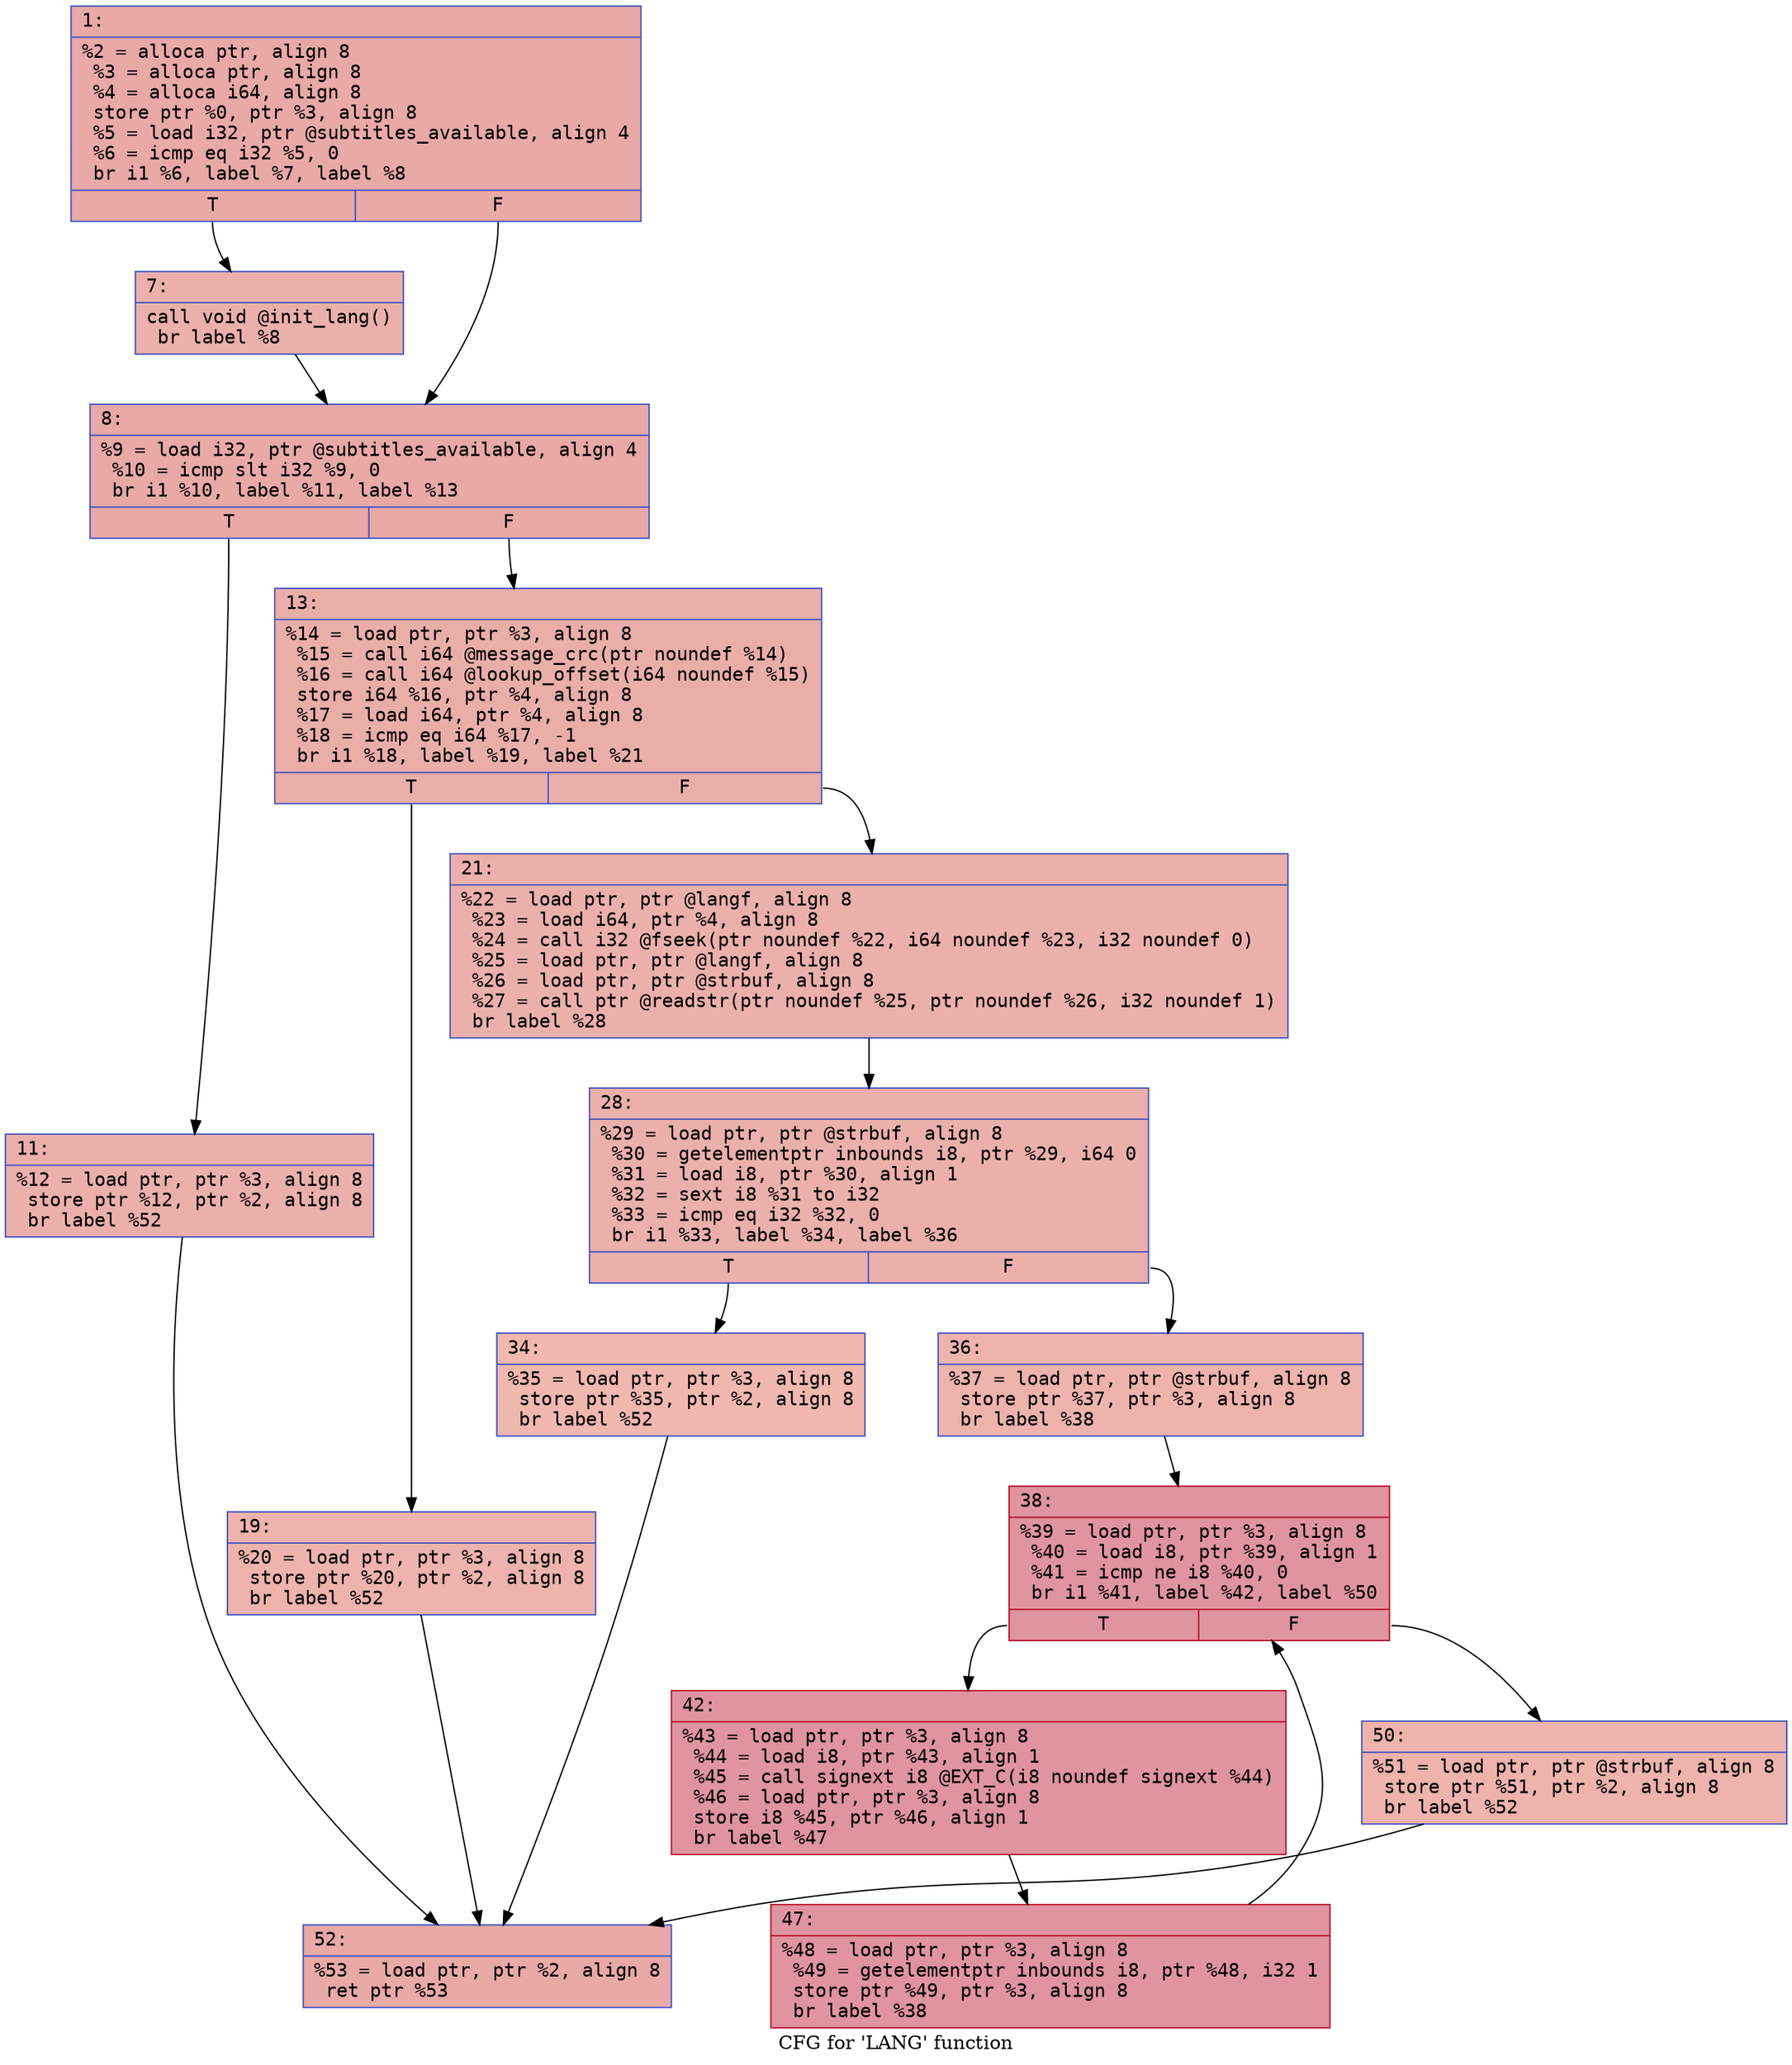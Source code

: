 digraph "CFG for 'LANG' function" {
	label="CFG for 'LANG' function";

	Node0x60000274a1c0 [shape=record,color="#3d50c3ff", style=filled, fillcolor="#ca3b3770" fontname="Courier",label="{1:\l|  %2 = alloca ptr, align 8\l  %3 = alloca ptr, align 8\l  %4 = alloca i64, align 8\l  store ptr %0, ptr %3, align 8\l  %5 = load i32, ptr @subtitles_available, align 4\l  %6 = icmp eq i32 %5, 0\l  br i1 %6, label %7, label %8\l|{<s0>T|<s1>F}}"];
	Node0x60000274a1c0:s0 -> Node0x60000274a210[tooltip="1 -> 7\nProbability 37.50%" ];
	Node0x60000274a1c0:s1 -> Node0x60000274a260[tooltip="1 -> 8\nProbability 62.50%" ];
	Node0x60000274a210 [shape=record,color="#3d50c3ff", style=filled, fillcolor="#d24b4070" fontname="Courier",label="{7:\l|  call void @init_lang()\l  br label %8\l}"];
	Node0x60000274a210 -> Node0x60000274a260[tooltip="7 -> 8\nProbability 100.00%" ];
	Node0x60000274a260 [shape=record,color="#3d50c3ff", style=filled, fillcolor="#ca3b3770" fontname="Courier",label="{8:\l|  %9 = load i32, ptr @subtitles_available, align 4\l  %10 = icmp slt i32 %9, 0\l  br i1 %10, label %11, label %13\l|{<s0>T|<s1>F}}"];
	Node0x60000274a260:s0 -> Node0x60000274a2b0[tooltip="8 -> 11\nProbability 37.50%" ];
	Node0x60000274a260:s1 -> Node0x60000274a300[tooltip="8 -> 13\nProbability 62.50%" ];
	Node0x60000274a2b0 [shape=record,color="#3d50c3ff", style=filled, fillcolor="#d24b4070" fontname="Courier",label="{11:\l|  %12 = load ptr, ptr %3, align 8\l  store ptr %12, ptr %2, align 8\l  br label %52\l}"];
	Node0x60000274a2b0 -> Node0x60000274a620[tooltip="11 -> 52\nProbability 100.00%" ];
	Node0x60000274a300 [shape=record,color="#3d50c3ff", style=filled, fillcolor="#d0473d70" fontname="Courier",label="{13:\l|  %14 = load ptr, ptr %3, align 8\l  %15 = call i64 @message_crc(ptr noundef %14)\l  %16 = call i64 @lookup_offset(i64 noundef %15)\l  store i64 %16, ptr %4, align 8\l  %17 = load i64, ptr %4, align 8\l  %18 = icmp eq i64 %17, -1\l  br i1 %18, label %19, label %21\l|{<s0>T|<s1>F}}"];
	Node0x60000274a300:s0 -> Node0x60000274a350[tooltip="13 -> 19\nProbability 37.50%" ];
	Node0x60000274a300:s1 -> Node0x60000274a3a0[tooltip="13 -> 21\nProbability 62.50%" ];
	Node0x60000274a350 [shape=record,color="#3d50c3ff", style=filled, fillcolor="#d6524470" fontname="Courier",label="{19:\l|  %20 = load ptr, ptr %3, align 8\l  store ptr %20, ptr %2, align 8\l  br label %52\l}"];
	Node0x60000274a350 -> Node0x60000274a620[tooltip="19 -> 52\nProbability 100.00%" ];
	Node0x60000274a3a0 [shape=record,color="#3d50c3ff", style=filled, fillcolor="#d24b4070" fontname="Courier",label="{21:\l|  %22 = load ptr, ptr @langf, align 8\l  %23 = load i64, ptr %4, align 8\l  %24 = call i32 @fseek(ptr noundef %22, i64 noundef %23, i32 noundef 0)\l  %25 = load ptr, ptr @langf, align 8\l  %26 = load ptr, ptr @strbuf, align 8\l  %27 = call ptr @readstr(ptr noundef %25, ptr noundef %26, i32 noundef 1)\l  br label %28\l}"];
	Node0x60000274a3a0 -> Node0x60000274a3f0[tooltip="21 -> 28\nProbability 100.00%" ];
	Node0x60000274a3f0 [shape=record,color="#3d50c3ff", style=filled, fillcolor="#d24b4070" fontname="Courier",label="{28:\l|  %29 = load ptr, ptr @strbuf, align 8\l  %30 = getelementptr inbounds i8, ptr %29, i64 0\l  %31 = load i8, ptr %30, align 1\l  %32 = sext i8 %31 to i32\l  %33 = icmp eq i32 %32, 0\l  br i1 %33, label %34, label %36\l|{<s0>T|<s1>F}}"];
	Node0x60000274a3f0:s0 -> Node0x60000274a440[tooltip="28 -> 34\nProbability 37.50%" ];
	Node0x60000274a3f0:s1 -> Node0x60000274a490[tooltip="28 -> 36\nProbability 62.50%" ];
	Node0x60000274a440 [shape=record,color="#3d50c3ff", style=filled, fillcolor="#dc5d4a70" fontname="Courier",label="{34:\l|  %35 = load ptr, ptr %3, align 8\l  store ptr %35, ptr %2, align 8\l  br label %52\l}"];
	Node0x60000274a440 -> Node0x60000274a620[tooltip="34 -> 52\nProbability 100.00%" ];
	Node0x60000274a490 [shape=record,color="#3d50c3ff", style=filled, fillcolor="#d6524470" fontname="Courier",label="{36:\l|  %37 = load ptr, ptr @strbuf, align 8\l  store ptr %37, ptr %3, align 8\l  br label %38\l}"];
	Node0x60000274a490 -> Node0x60000274a4e0[tooltip="36 -> 38\nProbability 100.00%" ];
	Node0x60000274a4e0 [shape=record,color="#b70d28ff", style=filled, fillcolor="#b70d2870" fontname="Courier",label="{38:\l|  %39 = load ptr, ptr %3, align 8\l  %40 = load i8, ptr %39, align 1\l  %41 = icmp ne i8 %40, 0\l  br i1 %41, label %42, label %50\l|{<s0>T|<s1>F}}"];
	Node0x60000274a4e0:s0 -> Node0x60000274a530[tooltip="38 -> 42\nProbability 96.88%" ];
	Node0x60000274a4e0:s1 -> Node0x60000274a5d0[tooltip="38 -> 50\nProbability 3.12%" ];
	Node0x60000274a530 [shape=record,color="#b70d28ff", style=filled, fillcolor="#b70d2870" fontname="Courier",label="{42:\l|  %43 = load ptr, ptr %3, align 8\l  %44 = load i8, ptr %43, align 1\l  %45 = call signext i8 @EXT_C(i8 noundef signext %44)\l  %46 = load ptr, ptr %3, align 8\l  store i8 %45, ptr %46, align 1\l  br label %47\l}"];
	Node0x60000274a530 -> Node0x60000274a580[tooltip="42 -> 47\nProbability 100.00%" ];
	Node0x60000274a580 [shape=record,color="#b70d28ff", style=filled, fillcolor="#b70d2870" fontname="Courier",label="{47:\l|  %48 = load ptr, ptr %3, align 8\l  %49 = getelementptr inbounds i8, ptr %48, i32 1\l  store ptr %49, ptr %3, align 8\l  br label %38\l}"];
	Node0x60000274a580 -> Node0x60000274a4e0[tooltip="47 -> 38\nProbability 100.00%" ];
	Node0x60000274a5d0 [shape=record,color="#3d50c3ff", style=filled, fillcolor="#d6524470" fontname="Courier",label="{50:\l|  %51 = load ptr, ptr @strbuf, align 8\l  store ptr %51, ptr %2, align 8\l  br label %52\l}"];
	Node0x60000274a5d0 -> Node0x60000274a620[tooltip="50 -> 52\nProbability 100.00%" ];
	Node0x60000274a620 [shape=record,color="#3d50c3ff", style=filled, fillcolor="#ca3b3770" fontname="Courier",label="{52:\l|  %53 = load ptr, ptr %2, align 8\l  ret ptr %53\l}"];
}
